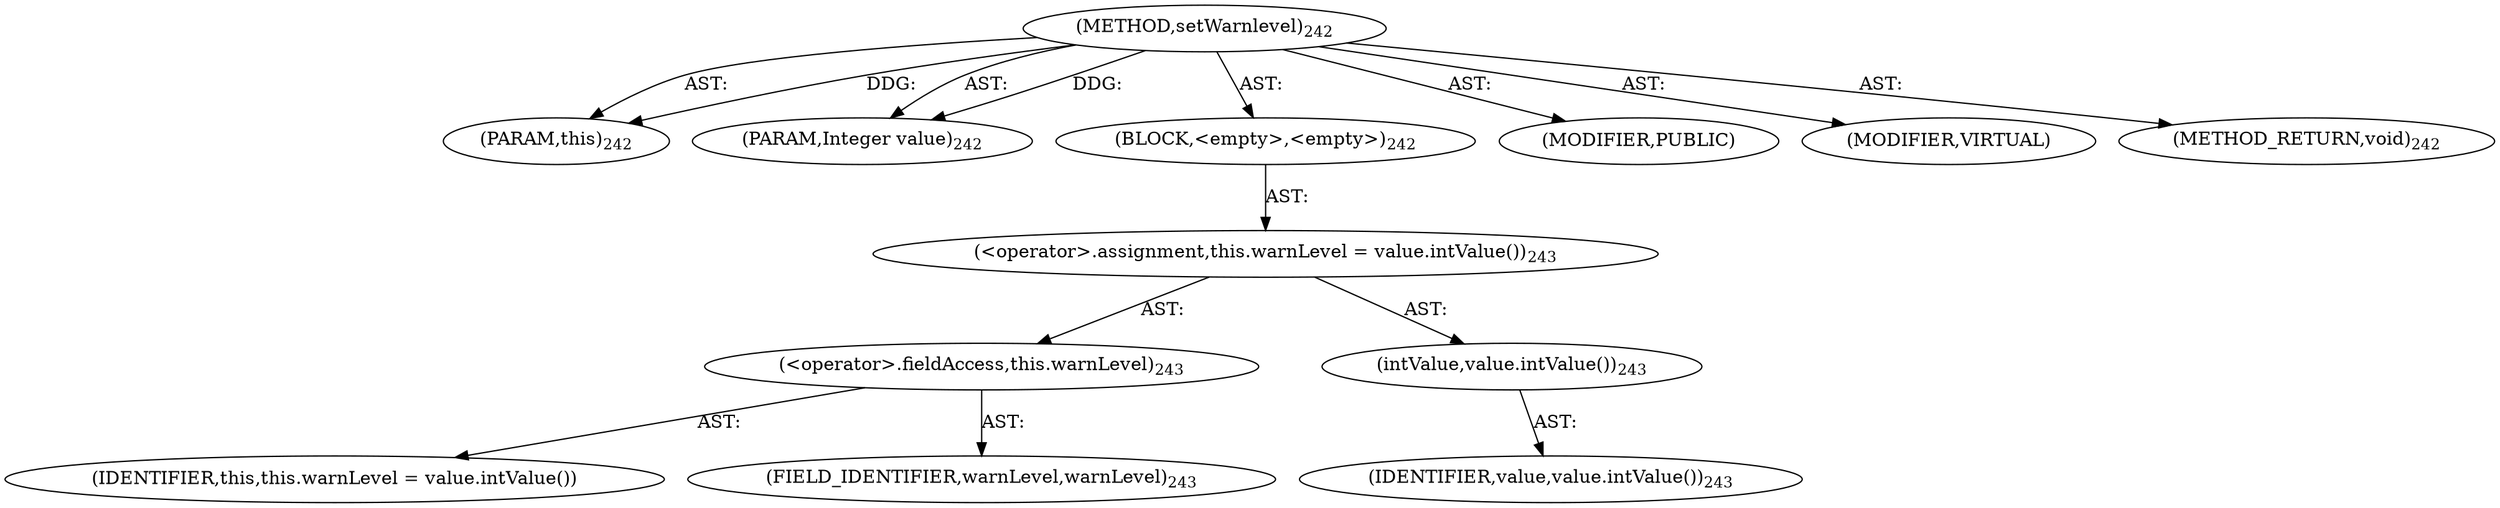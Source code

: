digraph "setWarnlevel" {  
"111669149713" [label = <(METHOD,setWarnlevel)<SUB>242</SUB>> ]
"115964117024" [label = <(PARAM,this)<SUB>242</SUB>> ]
"115964117025" [label = <(PARAM,Integer value)<SUB>242</SUB>> ]
"25769803795" [label = <(BLOCK,&lt;empty&gt;,&lt;empty&gt;)<SUB>242</SUB>> ]
"30064771113" [label = <(&lt;operator&gt;.assignment,this.warnLevel = value.intValue())<SUB>243</SUB>> ]
"30064771114" [label = <(&lt;operator&gt;.fieldAccess,this.warnLevel)<SUB>243</SUB>> ]
"68719476782" [label = <(IDENTIFIER,this,this.warnLevel = value.intValue())> ]
"55834574867" [label = <(FIELD_IDENTIFIER,warnLevel,warnLevel)<SUB>243</SUB>> ]
"30064771115" [label = <(intValue,value.intValue())<SUB>243</SUB>> ]
"68719476783" [label = <(IDENTIFIER,value,value.intValue())<SUB>243</SUB>> ]
"133143986232" [label = <(MODIFIER,PUBLIC)> ]
"133143986233" [label = <(MODIFIER,VIRTUAL)> ]
"128849018897" [label = <(METHOD_RETURN,void)<SUB>242</SUB>> ]
  "111669149713" -> "115964117024"  [ label = "AST: "] 
  "111669149713" -> "115964117025"  [ label = "AST: "] 
  "111669149713" -> "25769803795"  [ label = "AST: "] 
  "111669149713" -> "133143986232"  [ label = "AST: "] 
  "111669149713" -> "133143986233"  [ label = "AST: "] 
  "111669149713" -> "128849018897"  [ label = "AST: "] 
  "25769803795" -> "30064771113"  [ label = "AST: "] 
  "30064771113" -> "30064771114"  [ label = "AST: "] 
  "30064771113" -> "30064771115"  [ label = "AST: "] 
  "30064771114" -> "68719476782"  [ label = "AST: "] 
  "30064771114" -> "55834574867"  [ label = "AST: "] 
  "30064771115" -> "68719476783"  [ label = "AST: "] 
  "111669149713" -> "115964117024"  [ label = "DDG: "] 
  "111669149713" -> "115964117025"  [ label = "DDG: "] 
}
